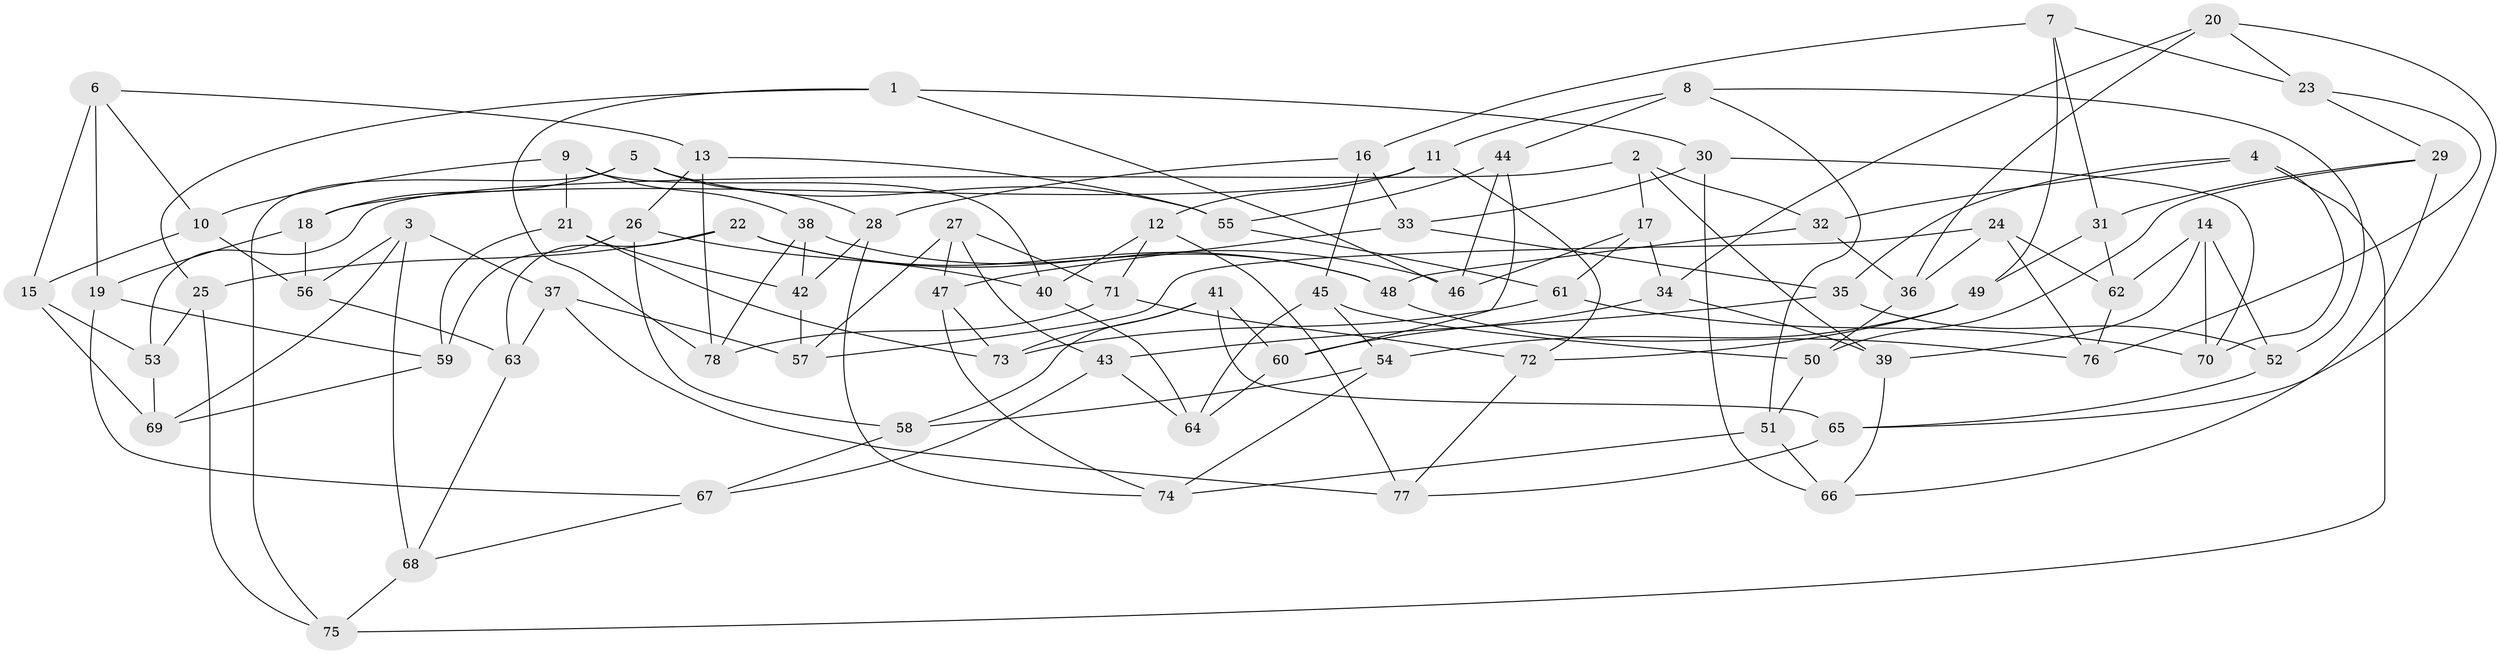 // Generated by graph-tools (version 1.1) at 2025/37/03/09/25 02:37:59]
// undirected, 78 vertices, 156 edges
graph export_dot {
graph [start="1"]
  node [color=gray90,style=filled];
  1;
  2;
  3;
  4;
  5;
  6;
  7;
  8;
  9;
  10;
  11;
  12;
  13;
  14;
  15;
  16;
  17;
  18;
  19;
  20;
  21;
  22;
  23;
  24;
  25;
  26;
  27;
  28;
  29;
  30;
  31;
  32;
  33;
  34;
  35;
  36;
  37;
  38;
  39;
  40;
  41;
  42;
  43;
  44;
  45;
  46;
  47;
  48;
  49;
  50;
  51;
  52;
  53;
  54;
  55;
  56;
  57;
  58;
  59;
  60;
  61;
  62;
  63;
  64;
  65;
  66;
  67;
  68;
  69;
  70;
  71;
  72;
  73;
  74;
  75;
  76;
  77;
  78;
  1 -- 46;
  1 -- 30;
  1 -- 25;
  1 -- 78;
  2 -- 39;
  2 -- 32;
  2 -- 17;
  2 -- 53;
  3 -- 56;
  3 -- 68;
  3 -- 69;
  3 -- 37;
  4 -- 35;
  4 -- 32;
  4 -- 75;
  4 -- 70;
  5 -- 75;
  5 -- 55;
  5 -- 28;
  5 -- 18;
  6 -- 19;
  6 -- 10;
  6 -- 13;
  6 -- 15;
  7 -- 16;
  7 -- 23;
  7 -- 31;
  7 -- 49;
  8 -- 11;
  8 -- 52;
  8 -- 51;
  8 -- 44;
  9 -- 38;
  9 -- 10;
  9 -- 21;
  9 -- 40;
  10 -- 15;
  10 -- 56;
  11 -- 12;
  11 -- 18;
  11 -- 72;
  12 -- 40;
  12 -- 71;
  12 -- 77;
  13 -- 26;
  13 -- 55;
  13 -- 78;
  14 -- 39;
  14 -- 70;
  14 -- 52;
  14 -- 62;
  15 -- 69;
  15 -- 53;
  16 -- 45;
  16 -- 28;
  16 -- 33;
  17 -- 34;
  17 -- 46;
  17 -- 61;
  18 -- 56;
  18 -- 19;
  19 -- 67;
  19 -- 59;
  20 -- 23;
  20 -- 65;
  20 -- 36;
  20 -- 34;
  21 -- 42;
  21 -- 59;
  21 -- 73;
  22 -- 25;
  22 -- 48;
  22 -- 63;
  22 -- 46;
  23 -- 29;
  23 -- 76;
  24 -- 62;
  24 -- 76;
  24 -- 57;
  24 -- 36;
  25 -- 75;
  25 -- 53;
  26 -- 58;
  26 -- 40;
  26 -- 59;
  27 -- 47;
  27 -- 57;
  27 -- 43;
  27 -- 71;
  28 -- 74;
  28 -- 42;
  29 -- 31;
  29 -- 50;
  29 -- 66;
  30 -- 70;
  30 -- 66;
  30 -- 33;
  31 -- 62;
  31 -- 49;
  32 -- 36;
  32 -- 48;
  33 -- 47;
  33 -- 35;
  34 -- 39;
  34 -- 60;
  35 -- 52;
  35 -- 43;
  36 -- 50;
  37 -- 57;
  37 -- 63;
  37 -- 77;
  38 -- 48;
  38 -- 42;
  38 -- 78;
  39 -- 66;
  40 -- 64;
  41 -- 58;
  41 -- 73;
  41 -- 60;
  41 -- 65;
  42 -- 57;
  43 -- 67;
  43 -- 64;
  44 -- 46;
  44 -- 55;
  44 -- 60;
  45 -- 64;
  45 -- 54;
  45 -- 50;
  47 -- 73;
  47 -- 74;
  48 -- 76;
  49 -- 54;
  49 -- 72;
  50 -- 51;
  51 -- 74;
  51 -- 66;
  52 -- 65;
  53 -- 69;
  54 -- 74;
  54 -- 58;
  55 -- 61;
  56 -- 63;
  58 -- 67;
  59 -- 69;
  60 -- 64;
  61 -- 70;
  61 -- 73;
  62 -- 76;
  63 -- 68;
  65 -- 77;
  67 -- 68;
  68 -- 75;
  71 -- 78;
  71 -- 72;
  72 -- 77;
}
